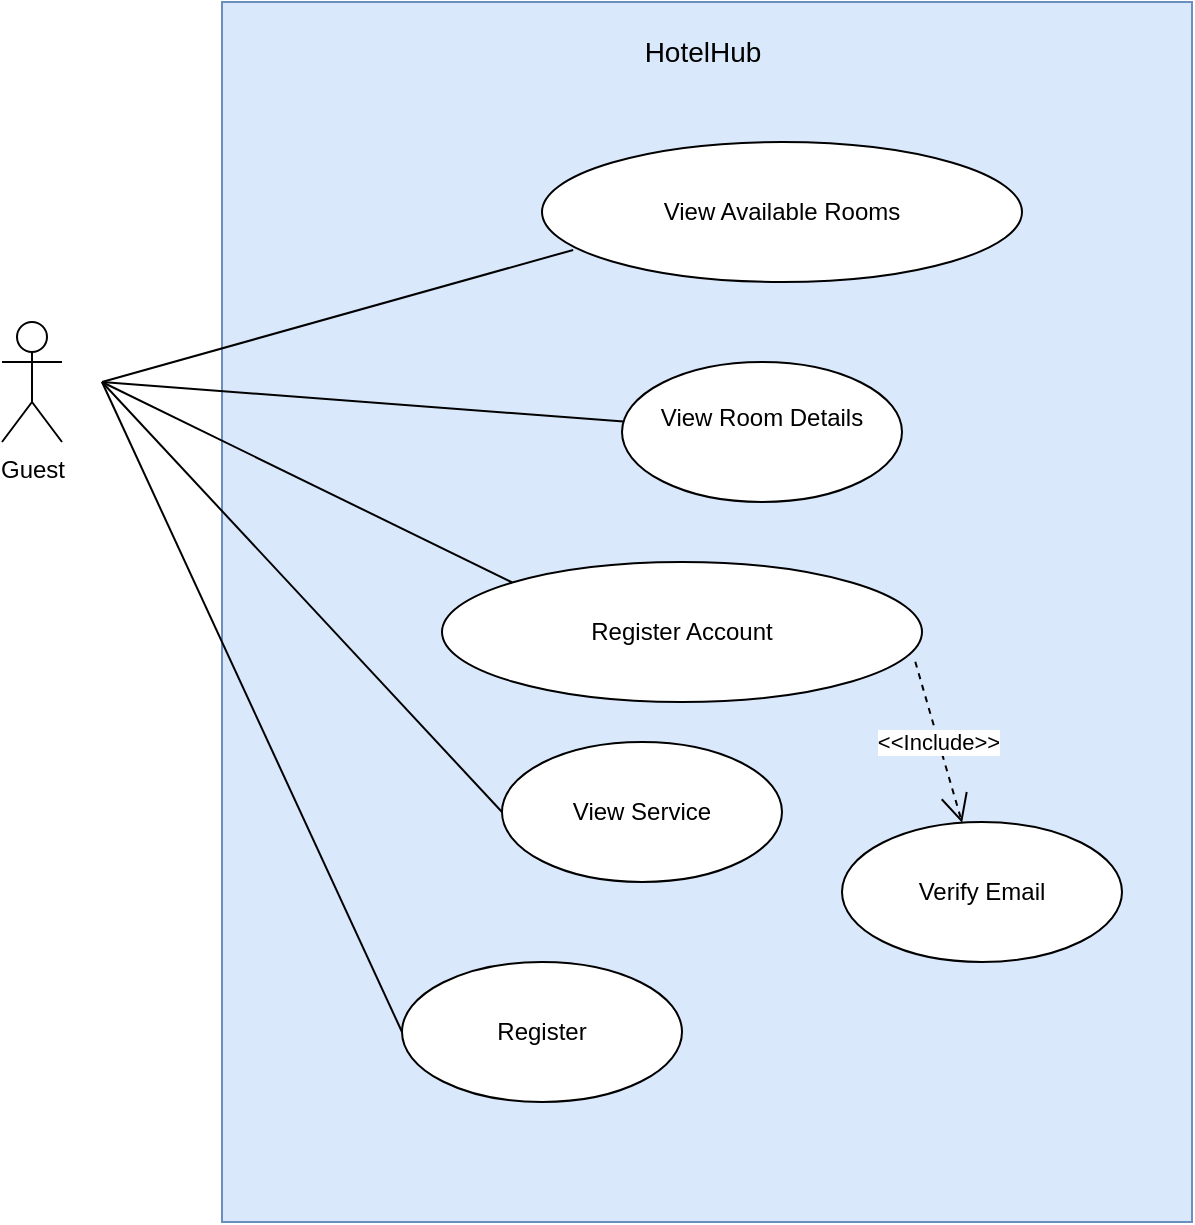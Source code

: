 <mxfile pages="4">
    <diagram name="UCs for Online-Guest" id="UUYAxm8IGaj5LylT6_vU">
        <mxGraphModel dx="1028" dy="1740" grid="1" gridSize="10" guides="1" tooltips="1" connect="1" arrows="1" fold="1" page="1" pageScale="1" pageWidth="827" pageHeight="1169" math="0" shadow="0">
            <root>
                <mxCell id="0"/>
                <mxCell id="1" parent="0"/>
                <mxCell id="2" value="" style="rounded=0;whiteSpace=wrap;html=1;fillColor=#dae8fc;strokeColor=#6c8ebf;align=left;" vertex="1" parent="1">
                    <mxGeometry x="380" y="-50" width="485" height="610" as="geometry"/>
                </mxCell>
                <mxCell id="gb1_gQOQjEjK0gqlClVg-5" value="Guest" style="shape=umlActor;verticalLabelPosition=bottom;verticalAlign=top;html=1;outlineConnect=0;" parent="1" vertex="1">
                    <mxGeometry x="270" y="110" width="30" height="60" as="geometry"/>
                </mxCell>
                <mxCell id="gb1_gQOQjEjK0gqlClVg-71" value="View Available Rooms" style="ellipse;whiteSpace=wrap;html=1;" parent="1" vertex="1">
                    <mxGeometry x="540" y="20" width="240" height="70" as="geometry"/>
                </mxCell>
                <mxCell id="gb1_gQOQjEjK0gqlClVg-74" value="" style="endArrow=none;html=1;rounded=0;entryX=0.065;entryY=0.771;entryDx=0;entryDy=0;entryPerimeter=0;" parent="1" target="gb1_gQOQjEjK0gqlClVg-71" edge="1">
                    <mxGeometry width="50" height="50" relative="1" as="geometry">
                        <mxPoint x="320" y="140" as="sourcePoint"/>
                        <mxPoint x="370" y="90" as="targetPoint"/>
                    </mxGeometry>
                </mxCell>
                <mxCell id="gb1_gQOQjEjK0gqlClVg-75" value="" style="endArrow=none;html=1;rounded=0;" parent="1" target="gb1_gQOQjEjK0gqlClVg-76" edge="1">
                    <mxGeometry width="50" height="50" relative="1" as="geometry">
                        <mxPoint x="320" y="140" as="sourcePoint"/>
                        <mxPoint x="450" y="410" as="targetPoint"/>
                    </mxGeometry>
                </mxCell>
                <mxCell id="gb1_gQOQjEjK0gqlClVg-76" value="&#xa;View Room Details&#xa;&#xa;" style="ellipse;whiteSpace=wrap;html=1;" parent="1" vertex="1">
                    <mxGeometry x="580" y="130" width="140" height="70" as="geometry"/>
                </mxCell>
                <mxCell id="gb1_gQOQjEjK0gqlClVg-77" value="Register Account" style="ellipse;whiteSpace=wrap;html=1;" parent="1" vertex="1">
                    <mxGeometry x="490" y="230" width="240" height="70" as="geometry"/>
                </mxCell>
                <mxCell id="gb1_gQOQjEjK0gqlClVg-78" value="View Service" style="ellipse;whiteSpace=wrap;html=1;" parent="1" vertex="1">
                    <mxGeometry x="520" y="320" width="140" height="70" as="geometry"/>
                </mxCell>
                <mxCell id="gb1_gQOQjEjK0gqlClVg-81" value="Register" style="ellipse;whiteSpace=wrap;html=1;" parent="1" vertex="1">
                    <mxGeometry x="470" y="430" width="140" height="70" as="geometry"/>
                </mxCell>
                <mxCell id="gb1_gQOQjEjK0gqlClVg-85" value="" style="endArrow=none;html=1;rounded=0;entryX=0;entryY=0;entryDx=0;entryDy=0;" parent="1" target="gb1_gQOQjEjK0gqlClVg-77" edge="1">
                    <mxGeometry width="50" height="50" relative="1" as="geometry">
                        <mxPoint x="320" y="140" as="sourcePoint"/>
                        <mxPoint x="450" y="640" as="targetPoint"/>
                    </mxGeometry>
                </mxCell>
                <mxCell id="gb1_gQOQjEjK0gqlClVg-86" value="" style="endArrow=none;html=1;rounded=0;entryX=0;entryY=0.5;entryDx=0;entryDy=0;" parent="1" target="gb1_gQOQjEjK0gqlClVg-78" edge="1">
                    <mxGeometry width="50" height="50" relative="1" as="geometry">
                        <mxPoint x="320" y="140" as="sourcePoint"/>
                        <mxPoint x="450" y="640" as="targetPoint"/>
                    </mxGeometry>
                </mxCell>
                <mxCell id="gb1_gQOQjEjK0gqlClVg-89" value="" style="endArrow=none;html=1;rounded=0;entryX=0;entryY=0.5;entryDx=0;entryDy=0;" parent="1" target="gb1_gQOQjEjK0gqlClVg-81" edge="1">
                    <mxGeometry width="50" height="50" relative="1" as="geometry">
                        <mxPoint x="320" y="140" as="sourcePoint"/>
                        <mxPoint x="450" y="640" as="targetPoint"/>
                    </mxGeometry>
                </mxCell>
                <mxCell id="gb1_gQOQjEjK0gqlClVg-93" value="&amp;lt;&amp;lt;Include&amp;gt;&amp;gt;" style="endArrow=open;endSize=12;dashed=1;html=1;rounded=0;exitX=0.986;exitY=0.713;exitDx=0;exitDy=0;exitPerimeter=0;" parent="1" source="gb1_gQOQjEjK0gqlClVg-77" target="gb1_gQOQjEjK0gqlClVg-94" edge="1">
                    <mxGeometry width="160" relative="1" as="geometry">
                        <mxPoint x="670" y="280" as="sourcePoint"/>
                        <mxPoint x="510" y="470" as="targetPoint"/>
                        <Array as="points"/>
                    </mxGeometry>
                </mxCell>
                <mxCell id="gb1_gQOQjEjK0gqlClVg-94" value="Verify Email" style="ellipse;whiteSpace=wrap;html=1;" parent="1" vertex="1">
                    <mxGeometry x="690" y="360" width="140" height="70" as="geometry"/>
                </mxCell>
                <mxCell id="aTmPyMTQus4KjNJa9rsf-3" value="&lt;font style=&quot;font-size: 14px;&quot;&gt;HotelHub&lt;/font&gt;" style="text;html=1;align=center;verticalAlign=middle;resizable=0;points=[];autosize=1;strokeColor=none;fillColor=none;" vertex="1" parent="1">
                    <mxGeometry x="580" y="-40" width="80" height="30" as="geometry"/>
                </mxCell>
            </root>
        </mxGraphModel>
    </diagram>
    <diagram id="yP7Fj7oHT-WHHC3XObZ4" name="UCs for Customer">
        <mxGraphModel dx="1028" dy="571" grid="1" gridSize="10" guides="1" tooltips="1" connect="1" arrows="1" fold="1" page="1" pageScale="1" pageWidth="827" pageHeight="1169" math="0" shadow="0">
            <root>
                <mxCell id="0"/>
                <mxCell id="1" parent="0"/>
                <mxCell id="6gKidRqR57qKWLD1rREh-1" value="" style="whiteSpace=wrap;html=1;aspect=fixed;fillColor=#dae8fc;strokeColor=#6c8ebf;" vertex="1" parent="1">
                    <mxGeometry x="170" y="110" width="700" height="700" as="geometry"/>
                </mxCell>
                <mxCell id="jdnJ_0D07wWaDpS04h2k-12" value="User" style="shape=umlActor;verticalLabelPosition=bottom;verticalAlign=top;html=1;outlineConnect=0;" parent="1" vertex="1">
                    <mxGeometry x="110" y="390" width="30" height="60" as="geometry"/>
                </mxCell>
                <mxCell id="jdnJ_0D07wWaDpS04h2k-20" value="&lt;font style=&quot;font-size: 12px;&quot;&gt;&lt;b style=&quot;&quot;&gt;M&lt;/b&gt;&lt;/font&gt;" style="text;html=1;align=center;verticalAlign=middle;resizable=0;points=[];autosize=1;strokeColor=none;fillColor=none;" parent="1" vertex="1">
                    <mxGeometry x="100" y="370" width="30" height="30" as="geometry"/>
                </mxCell>
                <mxCell id="UQq5kFe5P4WevdxgdPki-1" value="&#xa;View Available Rooms&#xa;&#xa;" style="ellipse;whiteSpace=wrap;html=1;" parent="1" vertex="1">
                    <mxGeometry x="285" y="170" width="180" height="50" as="geometry"/>
                </mxCell>
                <mxCell id="UQq5kFe5P4WevdxgdPki-2" value="&lt;b&gt;&lt;font style=&quot;font-size: 14px;&quot;&gt;a&lt;/font&gt;&lt;/b&gt;" style="text;html=1;align=center;verticalAlign=middle;resizable=0;points=[];autosize=1;strokeColor=none;fillColor=none;" parent="1" vertex="1">
                    <mxGeometry x="280" y="160" width="30" height="30" as="geometry"/>
                </mxCell>
                <mxCell id="UQq5kFe5P4WevdxgdPki-4" value="Book Room" style="ellipse;whiteSpace=wrap;html=1;" parent="1" vertex="1">
                    <mxGeometry x="305.75" y="260" width="114.25" height="40" as="geometry"/>
                </mxCell>
                <mxCell id="UQq5kFe5P4WevdxgdPki-6" value="Make Payment" style="ellipse;whiteSpace=wrap;html=1;" parent="1" vertex="1">
                    <mxGeometry x="295.75" y="350" width="210" height="50" as="geometry"/>
                </mxCell>
                <mxCell id="UQq5kFe5P4WevdxgdPki-8" value="View Service" style="ellipse;whiteSpace=wrap;html=1;" parent="1" vertex="1">
                    <mxGeometry x="327.5" y="440" width="95" height="50" as="geometry"/>
                </mxCell>
                <mxCell id="UQq5kFe5P4WevdxgdPki-10" value="&lt;b&gt;&lt;font style=&quot;font-size: 14px;&quot;&gt;a&lt;/font&gt;&lt;/b&gt;" style="text;html=1;align=center;verticalAlign=middle;resizable=0;points=[];autosize=1;strokeColor=none;fillColor=none;" parent="1" vertex="1">
                    <mxGeometry x="320" y="430" width="30" height="30" as="geometry"/>
                </mxCell>
                <mxCell id="UQq5kFe5P4WevdxgdPki-11" value="Booking history" style="ellipse;whiteSpace=wrap;html=1;" parent="1" vertex="1">
                    <mxGeometry x="327" y="640" width="87" height="40" as="geometry"/>
                </mxCell>
                <mxCell id="UQq5kFe5P4WevdxgdPki-13" value="Feedback" style="ellipse;whiteSpace=wrap;html=1;" parent="1" vertex="1">
                    <mxGeometry x="320" y="730" width="70" height="39.5" as="geometry"/>
                </mxCell>
                <mxCell id="UQq5kFe5P4WevdxgdPki-14" value="Check Room Availability" style="ellipse;whiteSpace=wrap;html=1;" parent="1" vertex="1">
                    <mxGeometry x="597" y="250" width="140" height="50" as="geometry"/>
                </mxCell>
                <mxCell id="UQq5kFe5P4WevdxgdPki-15" value="Login" style="ellipse;whiteSpace=wrap;html=1;" parent="1" vertex="1">
                    <mxGeometry x="737" y="420" width="90" height="50" as="geometry"/>
                </mxCell>
                <mxCell id="UQq5kFe5P4WevdxgdPki-16" value="View Utility" style="ellipse;whiteSpace=wrap;html=1;" parent="1" vertex="1">
                    <mxGeometry x="311.25" y="550" width="118.5" height="50" as="geometry"/>
                </mxCell>
                <mxCell id="UQq5kFe5P4WevdxgdPki-18" value="&lt;span data-end=&quot;362&quot; data-start=&quot;339&quot;&gt;Apply Discount Code&lt;/span&gt;" style="ellipse;whiteSpace=wrap;html=1;" parent="1" vertex="1">
                    <mxGeometry x="457" y="470" width="140" height="50" as="geometry"/>
                </mxCell>
                <mxCell id="UQq5kFe5P4WevdxgdPki-19" value="&amp;lt;&amp;lt;Include&amp;gt;&amp;gt;" style="endArrow=open;endSize=12;dashed=1;html=1;rounded=0;exitX=1;exitY=0;exitDx=0;exitDy=0;entryX=0.387;entryY=1.009;entryDx=0;entryDy=0;entryPerimeter=0;" parent="1" source="UQq5kFe5P4WevdxgdPki-11" target="UQq5kFe5P4WevdxgdPki-15" edge="1">
                    <mxGeometry width="160" relative="1" as="geometry">
                        <mxPoint x="460" y="649.29" as="sourcePoint"/>
                        <mxPoint x="620" y="649.29" as="targetPoint"/>
                    </mxGeometry>
                </mxCell>
                <mxCell id="UQq5kFe5P4WevdxgdPki-21" value="" style="endArrow=block;dashed=1;endFill=0;endSize=12;html=1;rounded=0;entryX=1;entryY=1;entryDx=0;entryDy=0;exitX=0;exitY=0;exitDx=0;exitDy=0;" parent="1" source="UQq5kFe5P4WevdxgdPki-18" target="UQq5kFe5P4WevdxgdPki-6" edge="1">
                    <mxGeometry width="160" relative="1" as="geometry">
                        <mxPoint x="420" y="450" as="sourcePoint"/>
                        <mxPoint x="580" y="450" as="targetPoint"/>
                    </mxGeometry>
                </mxCell>
                <mxCell id="UQq5kFe5P4WevdxgdPki-23" value="&amp;lt;&amp;lt;Extend&amp;gt;&amp;gt;" style="edgeLabel;html=1;align=center;verticalAlign=middle;resizable=0;points=[];" parent="UQq5kFe5P4WevdxgdPki-21" connectable="0" vertex="1">
                    <mxGeometry x="0.058" y="1" relative="1" as="geometry">
                        <mxPoint x="-1" as="offset"/>
                    </mxGeometry>
                </mxCell>
                <mxCell id="UQq5kFe5P4WevdxgdPki-22" value="&amp;lt;&amp;lt;Include&amp;gt;&amp;gt;" style="endArrow=open;endSize=12;dashed=1;html=1;rounded=0;entryX=0;entryY=0;entryDx=0;entryDy=0;exitX=0.956;exitY=0.886;exitDx=0;exitDy=0;exitPerimeter=0;" parent="1" source="UQq5kFe5P4WevdxgdPki-4" target="UQq5kFe5P4WevdxgdPki-15" edge="1">
                    <mxGeometry width="160" relative="1" as="geometry">
                        <mxPoint x="420" y="450" as="sourcePoint"/>
                        <mxPoint x="580" y="450" as="targetPoint"/>
                    </mxGeometry>
                </mxCell>
                <mxCell id="UQq5kFe5P4WevdxgdPki-24" value="&amp;lt;&amp;lt;Include&amp;gt;&amp;gt;" style="endArrow=open;endSize=12;dashed=1;html=1;rounded=0;" parent="1" edge="1">
                    <mxGeometry width="160" relative="1" as="geometry">
                        <mxPoint x="420" y="290" as="sourcePoint"/>
                        <mxPoint x="607" y="290" as="targetPoint"/>
                    </mxGeometry>
                </mxCell>
                <mxCell id="UQq5kFe5P4WevdxgdPki-25" value="&amp;lt;&amp;lt;Include&amp;gt;&amp;gt;" style="endArrow=open;endSize=12;dashed=1;html=1;rounded=0;exitX=0.339;exitY=1.032;exitDx=0;exitDy=0;exitPerimeter=0;entryX=0.232;entryY=0.123;entryDx=0;entryDy=0;entryPerimeter=0;" parent="1" source="UQq5kFe5P4WevdxgdPki-4" target="UQq5kFe5P4WevdxgdPki-6" edge="1">
                    <mxGeometry x="0.046" y="46" width="160" relative="1" as="geometry">
                        <mxPoint x="150" y="550" as="sourcePoint"/>
                        <mxPoint x="310" y="550" as="targetPoint"/>
                        <mxPoint as="offset"/>
                    </mxGeometry>
                </mxCell>
                <mxCell id="UQq5kFe5P4WevdxgdPki-26" value="" style="endArrow=none;html=1;rounded=0;entryX=0.044;entryY=0.706;entryDx=0;entryDy=0;entryPerimeter=0;" parent="1" target="UQq5kFe5P4WevdxgdPki-1" edge="1">
                    <mxGeometry width="50" height="50" relative="1" as="geometry">
                        <mxPoint x="150" y="420" as="sourcePoint"/>
                        <mxPoint x="470" y="460" as="targetPoint"/>
                    </mxGeometry>
                </mxCell>
                <mxCell id="UQq5kFe5P4WevdxgdPki-27" value="" style="endArrow=none;html=1;rounded=0;entryX=0.047;entryY=0.832;entryDx=0;entryDy=0;entryPerimeter=0;" parent="1" target="UQq5kFe5P4WevdxgdPki-4" edge="1">
                    <mxGeometry width="50" height="50" relative="1" as="geometry">
                        <mxPoint x="150" y="420" as="sourcePoint"/>
                        <mxPoint x="312" y="320" as="targetPoint"/>
                    </mxGeometry>
                </mxCell>
                <mxCell id="UQq5kFe5P4WevdxgdPki-28" value="" style="endArrow=none;html=1;rounded=0;entryX=0;entryY=0.5;entryDx=0;entryDy=0;" parent="1" target="UQq5kFe5P4WevdxgdPki-6" edge="1">
                    <mxGeometry width="50" height="50" relative="1" as="geometry">
                        <mxPoint x="150" y="420" as="sourcePoint"/>
                        <mxPoint x="470" y="460" as="targetPoint"/>
                    </mxGeometry>
                </mxCell>
                <mxCell id="UQq5kFe5P4WevdxgdPki-30" value="" style="endArrow=none;html=1;rounded=0;entryX=0;entryY=0.5;entryDx=0;entryDy=0;" parent="1" target="UQq5kFe5P4WevdxgdPki-8" edge="1">
                    <mxGeometry width="50" height="50" relative="1" as="geometry">
                        <mxPoint x="150" y="420" as="sourcePoint"/>
                        <mxPoint x="465" y="500" as="targetPoint"/>
                    </mxGeometry>
                </mxCell>
                <mxCell id="UQq5kFe5P4WevdxgdPki-32" value="" style="endArrow=none;html=1;rounded=0;entryX=0;entryY=0;entryDx=0;entryDy=0;" parent="1" target="UQq5kFe5P4WevdxgdPki-16" edge="1">
                    <mxGeometry width="50" height="50" relative="1" as="geometry">
                        <mxPoint x="150" y="420" as="sourcePoint"/>
                        <mxPoint x="470" y="460" as="targetPoint"/>
                    </mxGeometry>
                </mxCell>
                <mxCell id="UQq5kFe5P4WevdxgdPki-33" value="" style="endArrow=none;html=1;rounded=0;entryX=0.056;entryY=0.246;entryDx=0;entryDy=0;entryPerimeter=0;" parent="1" target="UQq5kFe5P4WevdxgdPki-11" edge="1">
                    <mxGeometry width="50" height="50" relative="1" as="geometry">
                        <mxPoint x="150" y="420" as="sourcePoint"/>
                        <mxPoint x="220" y="690" as="targetPoint"/>
                    </mxGeometry>
                </mxCell>
                <mxCell id="UQq5kFe5P4WevdxgdPki-34" value="" style="endArrow=none;html=1;rounded=0;entryX=0;entryY=0;entryDx=0;entryDy=0;" parent="1" target="UQq5kFe5P4WevdxgdPki-13" edge="1">
                    <mxGeometry width="50" height="50" relative="1" as="geometry">
                        <mxPoint x="150" y="420" as="sourcePoint"/>
                        <mxPoint x="470" y="460" as="targetPoint"/>
                    </mxGeometry>
                </mxCell>
                <mxCell id="mRIiTU6XPGJrWF04GFpg-1" value="&lt;font style=&quot;font-size: 18px;&quot;&gt;HotelHub&lt;/font&gt;" style="text;html=1;align=center;verticalAlign=middle;resizable=0;points=[];autosize=1;strokeColor=none;fillColor=none;" vertex="1" parent="1">
                    <mxGeometry x="477" y="125" width="100" height="40" as="geometry"/>
                </mxCell>
            </root>
        </mxGraphModel>
    </diagram>
    <diagram id="q-ga9_ek5Ry9_F8F7PjM" name="UCs for Receptionist">
        <mxGraphModel dx="1209" dy="672" grid="1" gridSize="10" guides="1" tooltips="1" connect="1" arrows="1" fold="1" page="1" pageScale="1" pageWidth="827" pageHeight="1169" math="0" shadow="0">
            <root>
                <mxCell id="0"/>
                <mxCell id="1" parent="0"/>
                <mxCell id="cIXXodUdjPj4pNGeLcOa-2" value="" style="whiteSpace=wrap;html=1;aspect=fixed;fillColor=#dae8fc;strokeColor=#6c8ebf;" vertex="1" parent="1">
                    <mxGeometry x="90" y="240" width="820" height="820" as="geometry"/>
                </mxCell>
                <mxCell id="DQ7Vff3KMetGuW1LnDB--1" value="Receptionist&lt;div&gt;&lt;br&gt;&lt;/div&gt;" style="shape=umlActor;verticalLabelPosition=bottom;verticalAlign=top;html=1;outlineConnect=0;" parent="1" vertex="1">
                    <mxGeometry x="20" y="490" width="30" height="60" as="geometry"/>
                </mxCell>
                <mxCell id="DQ7Vff3KMetGuW1LnDB--4" value="&lt;div&gt;View Room List&lt;/div&gt;&lt;div&gt;&lt;br&gt;&lt;/div&gt;&lt;div&gt;Search&lt;/div&gt;&lt;div&gt;Sort&amp;nbsp;&lt;/div&gt;&lt;div&gt;&lt;br&gt;&lt;/div&gt;" style="ellipse;whiteSpace=wrap;html=1;" parent="1" vertex="1">
                    <mxGeometry x="220" y="290" width="220" height="80" as="geometry"/>
                </mxCell>
                <mxCell id="DQ7Vff3KMetGuW1LnDB--5" value="" style="endArrow=none;html=1;rounded=0;fontSize=12;startSize=8;endSize=8;curved=1;entryX=0.946;entryY=0.303;entryDx=0;entryDy=0;entryPerimeter=0;exitX=0.045;exitY=0.314;exitDx=0;exitDy=0;exitPerimeter=0;" parent="1" source="DQ7Vff3KMetGuW1LnDB--4" target="DQ7Vff3KMetGuW1LnDB--4" edge="1">
                    <mxGeometry width="50" height="50" relative="1" as="geometry">
                        <mxPoint x="210" y="370" as="sourcePoint"/>
                        <mxPoint x="460" y="360" as="targetPoint"/>
                    </mxGeometry>
                </mxCell>
                <mxCell id="DQ7Vff3KMetGuW1LnDB--6" value="Update Room Status" style="ellipse;whiteSpace=wrap;html=1;" parent="1" vertex="1">
                    <mxGeometry x="240" y="410" width="160" height="50" as="geometry"/>
                </mxCell>
                <mxCell id="DQ7Vff3KMetGuW1LnDB--7" value="&lt;div&gt;View Customer List&lt;/div&gt;&lt;div&gt;&lt;br&gt;&lt;/div&gt;&lt;div&gt;Search&lt;/div&gt;&lt;div&gt;Sort&amp;nbsp;&lt;/div&gt;&lt;div&gt;&lt;br&gt;&lt;/div&gt;" style="ellipse;whiteSpace=wrap;html=1;" parent="1" vertex="1">
                    <mxGeometry x="210" y="500" width="220" height="80" as="geometry"/>
                </mxCell>
                <mxCell id="DQ7Vff3KMetGuW1LnDB--8" value="" style="endArrow=none;html=1;rounded=0;fontSize=12;startSize=8;endSize=8;curved=1;entryX=0.955;entryY=0.294;entryDx=0;entryDy=0;entryPerimeter=0;" parent="1" target="DQ7Vff3KMetGuW1LnDB--7" edge="1">
                    <mxGeometry width="50" height="50" relative="1" as="geometry">
                        <mxPoint x="220" y="524" as="sourcePoint"/>
                        <mxPoint x="420" y="610" as="targetPoint"/>
                    </mxGeometry>
                </mxCell>
                <mxCell id="DQ7Vff3KMetGuW1LnDB--9" value="Walk-in Booking Acceptance" style="ellipse;whiteSpace=wrap;html=1;" parent="1" vertex="1">
                    <mxGeometry x="240" y="630" width="190" height="40" as="geometry"/>
                </mxCell>
                <mxCell id="DQ7Vff3KMetGuW1LnDB--10" value="Modify Booking" style="ellipse;whiteSpace=wrap;html=1;" parent="1" vertex="1">
                    <mxGeometry x="225" y="750" width="120" height="60" as="geometry"/>
                </mxCell>
                <mxCell id="DQ7Vff3KMetGuW1LnDB--11" value="Receive Payment" style="ellipse;whiteSpace=wrap;html=1;" parent="1" vertex="1">
                    <mxGeometry x="227.5" y="850" width="115" height="60" as="geometry"/>
                </mxCell>
                <mxCell id="DQ7Vff3KMetGuW1LnDB--12" value="Generate Invoice" style="ellipse;whiteSpace=wrap;html=1;" parent="1" vertex="1">
                    <mxGeometry x="227.5" y="940" width="120" height="60" as="geometry"/>
                </mxCell>
                <mxCell id="DQ7Vff3KMetGuW1LnDB--13" value="Search" style="ellipse;whiteSpace=wrap;html=1;" parent="1" vertex="1">
                    <mxGeometry x="620" y="290" width="110" height="55" as="geometry"/>
                </mxCell>
                <mxCell id="DQ7Vff3KMetGuW1LnDB--14" value="Sort" style="ellipse;whiteSpace=wrap;html=1;" parent="1" vertex="1">
                    <mxGeometry x="580" y="420" width="100" height="50" as="geometry"/>
                </mxCell>
                <mxCell id="DQ7Vff3KMetGuW1LnDB--15" value="Search" style="ellipse;whiteSpace=wrap;html=1;" parent="1" vertex="1">
                    <mxGeometry x="640" y="530" width="110" height="55" as="geometry"/>
                </mxCell>
                <mxCell id="DQ7Vff3KMetGuW1LnDB--16" value="Sort" style="ellipse;whiteSpace=wrap;html=1;" parent="1" vertex="1">
                    <mxGeometry x="590" y="640" width="100" height="50" as="geometry"/>
                </mxCell>
                <mxCell id="DQ7Vff3KMetGuW1LnDB--17" value="View Booking Details" style="ellipse;whiteSpace=wrap;html=1;" parent="1" vertex="1">
                    <mxGeometry x="510" y="750" width="180" height="60" as="geometry"/>
                </mxCell>
                <mxCell id="DQ7Vff3KMetGuW1LnDB--18" value="&amp;lt;&amp;lt;include&amp;gt;&amp;gt;" style="endArrow=open;endSize=12;dashed=1;html=1;rounded=0;fontSize=12;curved=1;exitX=1;exitY=0.5;exitDx=0;exitDy=0;" parent="1" source="DQ7Vff3KMetGuW1LnDB--10" edge="1">
                    <mxGeometry width="160" relative="1" as="geometry">
                        <mxPoint x="360" y="779.44" as="sourcePoint"/>
                        <mxPoint x="510" y="779" as="targetPoint"/>
                    </mxGeometry>
                </mxCell>
                <mxCell id="DQ7Vff3KMetGuW1LnDB--19" value="&amp;lt;&amp;lt;Extend&amp;gt;&amp;gt;" style="endArrow=open;endSize=12;dashed=1;html=1;rounded=0;fontSize=12;curved=1;entryX=0.975;entryY=0.694;entryDx=0;entryDy=0;entryPerimeter=0;exitX=0;exitY=0;exitDx=0;exitDy=0;" parent="1" source="DQ7Vff3KMetGuW1LnDB--16" target="DQ7Vff3KMetGuW1LnDB--7" edge="1">
                    <mxGeometry x="-0.099" y="-4" width="160" relative="1" as="geometry">
                        <mxPoint x="420" y="700" as="sourcePoint"/>
                        <mxPoint x="580" y="700" as="targetPoint"/>
                        <Array as="points">
                            <mxPoint x="520" y="610"/>
                        </Array>
                        <mxPoint as="offset"/>
                    </mxGeometry>
                </mxCell>
                <mxCell id="DQ7Vff3KMetGuW1LnDB--20" value="&amp;lt;&amp;lt;Extend&amp;gt;&amp;gt;" style="endArrow=open;endSize=12;dashed=1;html=1;rounded=0;fontSize=12;curved=1;entryX=1;entryY=0.5;entryDx=0;entryDy=0;" parent="1" target="DQ7Vff3KMetGuW1LnDB--7" edge="1">
                    <mxGeometry x="0.2" y="-1" width="160" relative="1" as="geometry">
                        <mxPoint x="640" y="540" as="sourcePoint"/>
                        <mxPoint x="440" y="549" as="targetPoint"/>
                        <Array as="points">
                            <mxPoint x="660" y="550"/>
                            <mxPoint x="540" y="540"/>
                        </Array>
                        <mxPoint as="offset"/>
                    </mxGeometry>
                </mxCell>
                <mxCell id="DQ7Vff3KMetGuW1LnDB--21" value="&amp;lt;&amp;lt;Extend&amp;gt;&amp;gt;" style="endArrow=open;endSize=12;dashed=1;html=1;rounded=0;fontSize=12;curved=1;entryX=0.975;entryY=0.694;entryDx=0;entryDy=0;entryPerimeter=0;exitX=0;exitY=0;exitDx=0;exitDy=0;" parent="1" edge="1">
                    <mxGeometry x="-0.1" y="-4" width="160" relative="1" as="geometry">
                        <mxPoint x="584" y="432" as="sourcePoint"/>
                        <mxPoint x="414" y="360" as="targetPoint"/>
                        <Array as="points">
                            <mxPoint x="500" y="394"/>
                        </Array>
                        <mxPoint as="offset"/>
                    </mxGeometry>
                </mxCell>
                <mxCell id="DQ7Vff3KMetGuW1LnDB--22" value="&amp;lt;&amp;lt;Extend&amp;gt;&amp;gt;" style="endArrow=open;endSize=12;dashed=1;html=1;rounded=0;fontSize=12;curved=1;entryX=0.975;entryY=0.694;entryDx=0;entryDy=0;entryPerimeter=0;exitX=0;exitY=0.5;exitDx=0;exitDy=0;" parent="1" source="DQ7Vff3KMetGuW1LnDB--13" edge="1">
                    <mxGeometry x="-0.0" y="1" width="160" relative="1" as="geometry">
                        <mxPoint x="610" y="392" as="sourcePoint"/>
                        <mxPoint x="440" y="320" as="targetPoint"/>
                        <Array as="points"/>
                        <mxPoint as="offset"/>
                    </mxGeometry>
                </mxCell>
                <mxCell id="DQ7Vff3KMetGuW1LnDB--23" value="" style="endArrow=none;html=1;rounded=0;fontSize=12;startSize=8;endSize=8;curved=1;entryX=0.053;entryY=0.7;entryDx=0;entryDy=0;entryPerimeter=0;" parent="1" target="DQ7Vff3KMetGuW1LnDB--4" edge="1">
                    <mxGeometry width="50" height="50" relative="1" as="geometry">
                        <mxPoint x="70" y="550" as="sourcePoint"/>
                        <mxPoint x="190" y="354" as="targetPoint"/>
                    </mxGeometry>
                </mxCell>
                <mxCell id="DQ7Vff3KMetGuW1LnDB--24" value="" style="endArrow=none;html=1;rounded=0;fontSize=12;startSize=8;endSize=8;curved=1;entryX=0.07;entryY=0.745;entryDx=0;entryDy=0;entryPerimeter=0;" parent="1" target="DQ7Vff3KMetGuW1LnDB--6" edge="1">
                    <mxGeometry width="50" height="50" relative="1" as="geometry">
                        <mxPoint x="70" y="550" as="sourcePoint"/>
                        <mxPoint x="252" y="470" as="targetPoint"/>
                    </mxGeometry>
                </mxCell>
                <mxCell id="DQ7Vff3KMetGuW1LnDB--25" value="" style="endArrow=none;html=1;rounded=0;fontSize=12;startSize=8;endSize=8;curved=1;entryX=0.25;entryY=0.062;entryDx=0;entryDy=0;entryPerimeter=0;" parent="1" target="DQ7Vff3KMetGuW1LnDB--9" edge="1">
                    <mxGeometry width="50" height="50" relative="1" as="geometry">
                        <mxPoint x="70" y="550" as="sourcePoint"/>
                        <mxPoint x="260" y="640" as="targetPoint"/>
                    </mxGeometry>
                </mxCell>
                <mxCell id="DQ7Vff3KMetGuW1LnDB--26" value="" style="endArrow=none;html=1;rounded=0;fontSize=12;startSize=8;endSize=8;curved=1;entryX=0.015;entryY=0.386;entryDx=0;entryDy=0;entryPerimeter=0;" parent="1" target="DQ7Vff3KMetGuW1LnDB--7" edge="1">
                    <mxGeometry width="50" height="50" relative="1" as="geometry">
                        <mxPoint x="70" y="550" as="sourcePoint"/>
                        <mxPoint x="200" y="520" as="targetPoint"/>
                    </mxGeometry>
                </mxCell>
                <mxCell id="DQ7Vff3KMetGuW1LnDB--27" value="" style="endArrow=none;html=1;rounded=0;fontSize=12;startSize=8;endSize=8;curved=1;" parent="1" target="DQ7Vff3KMetGuW1LnDB--10" edge="1">
                    <mxGeometry width="50" height="50" relative="1" as="geometry">
                        <mxPoint x="70" y="550" as="sourcePoint"/>
                        <mxPoint x="390" y="640" as="targetPoint"/>
                    </mxGeometry>
                </mxCell>
                <mxCell id="DQ7Vff3KMetGuW1LnDB--28" value="" style="endArrow=none;html=1;rounded=0;fontSize=12;startSize=8;endSize=8;curved=1;entryX=0;entryY=0;entryDx=0;entryDy=0;" parent="1" target="DQ7Vff3KMetGuW1LnDB--11" edge="1">
                    <mxGeometry width="50" height="50" relative="1" as="geometry">
                        <mxPoint x="70" y="550" as="sourcePoint"/>
                        <mxPoint x="240" y="660" as="targetPoint"/>
                    </mxGeometry>
                </mxCell>
                <mxCell id="DQ7Vff3KMetGuW1LnDB--29" value="" style="endArrow=none;html=1;rounded=0;fontSize=12;startSize=8;endSize=8;curved=1;entryX=0.09;entryY=0.233;entryDx=0;entryDy=0;entryPerimeter=0;" parent="1" target="DQ7Vff3KMetGuW1LnDB--12" edge="1">
                    <mxGeometry width="50" height="50" relative="1" as="geometry">
                        <mxPoint x="70" y="550" as="sourcePoint"/>
                        <mxPoint x="240" y="820" as="targetPoint"/>
                    </mxGeometry>
                </mxCell>
                <mxCell id="lRla-dwZfGVyRkPFORyK-1" value="1-nhập cccd&lt;div&gt;2-nhập fullname guest&lt;/div&gt;" style="text;html=1;align=center;verticalAlign=middle;resizable=0;points=[];autosize=1;strokeColor=none;fillColor=none;" parent="1" vertex="1">
                    <mxGeometry x="410" y="683" width="140" height="40" as="geometry"/>
                </mxCell>
                <mxCell id="hLy27A7NQkv5bNYfbLKX-1" value="&lt;font style=&quot;font-size: 18px;&quot;&gt;HotelHub&lt;/font&gt;" style="text;html=1;align=center;verticalAlign=middle;resizable=0;points=[];autosize=1;strokeColor=none;fillColor=none;" vertex="1" parent="1">
                    <mxGeometry x="475" y="255" width="100" height="40" as="geometry"/>
                </mxCell>
            </root>
        </mxGraphModel>
    </diagram>
    <diagram id="BgvCkpG7qa3365wtNF8l" name="UCs for Manager">
        <mxGraphModel dx="6056" dy="3542" grid="1" gridSize="10" guides="1" tooltips="1" connect="1" arrows="1" fold="1" page="0" pageScale="1" pageWidth="827" pageHeight="1169" background="none" math="0" shadow="0">
            <root>
                <mxCell id="0"/>
                <mxCell id="1" parent="0"/>
                <mxCell id="AE3sRVwCtPUi37FoBuNn-4" value="" style="rounded=0;whiteSpace=wrap;html=1;fillColor=#dae8fc;strokeColor=#6c8ebf;" vertex="1" parent="1">
                    <mxGeometry x="-3630" y="-2390" width="1010" height="1730" as="geometry"/>
                </mxCell>
                <mxCell id="LJJnT18B9IQdikHcgreg-1" value="Manager" style="shape=umlActor;verticalLabelPosition=bottom;verticalAlign=top;html=1;" parent="1" vertex="1">
                    <mxGeometry x="-3710" y="-1720" width="30" height="60" as="geometry"/>
                </mxCell>
                <mxCell id="LJJnT18B9IQdikHcgreg-4" value="Receptionist" style="shape=umlActor;verticalLabelPosition=bottom;verticalAlign=top;html=1;" parent="1" vertex="1">
                    <mxGeometry x="-3710" y="-1920" width="30" height="60" as="geometry"/>
                </mxCell>
                <mxCell id="LJJnT18B9IQdikHcgreg-5" value="" style="endArrow=block;endSize=16;endFill=0;html=1;rounded=0;fontSize=12;curved=1;" parent="1" edge="1">
                    <mxGeometry width="160" relative="1" as="geometry">
                        <mxPoint x="-3695.34" y="-1730" as="sourcePoint"/>
                        <mxPoint x="-3695.34" y="-1830" as="targetPoint"/>
                    </mxGeometry>
                </mxCell>
                <mxCell id="LJJnT18B9IQdikHcgreg-7" value="&lt;b&gt;M&lt;/b&gt;" style="text;html=1;align=center;verticalAlign=middle;resizable=0;points=[];autosize=1;strokeColor=none;fillColor=none;fontSize=16;" parent="1" vertex="1">
                    <mxGeometry x="-3725" y="-1740" width="40" height="30" as="geometry"/>
                </mxCell>
                <mxCell id="LJJnT18B9IQdikHcgreg-8" value="&lt;b&gt;a&lt;/b&gt;" style="text;html=1;align=center;verticalAlign=middle;resizable=0;points=[];autosize=1;strokeColor=none;fillColor=none;fontSize=16;" parent="1" vertex="1">
                    <mxGeometry x="-3720" y="-1940" width="30" height="30" as="geometry"/>
                </mxCell>
                <mxCell id="LJJnT18B9IQdikHcgreg-9" value="Management Room" style="ellipse;whiteSpace=wrap;html=1;" parent="1" vertex="1">
                    <mxGeometry x="-3460" y="-2300" width="200" height="70" as="geometry"/>
                </mxCell>
                <mxCell id="LJJnT18B9IQdikHcgreg-10" value="View All Customers" style="ellipse;whiteSpace=wrap;html=1;" parent="1" vertex="1">
                    <mxGeometry x="-3460" y="-2180" width="200" height="70" as="geometry"/>
                </mxCell>
                <mxCell id="LJJnT18B9IQdikHcgreg-11" value="Update Customer Info" style="ellipse;whiteSpace=wrap;html=1;" parent="1" vertex="1">
                    <mxGeometry x="-3460" y="-2060" width="200" height="70" as="geometry"/>
                </mxCell>
                <mxCell id="LJJnT18B9IQdikHcgreg-12" value="Add New Room" style="ellipse;whiteSpace=wrap;html=1;" parent="1" vertex="1">
                    <mxGeometry x="-3080" y="-2330" width="190" height="70" as="geometry"/>
                </mxCell>
                <mxCell id="LJJnT18B9IQdikHcgreg-13" value="Edit Room Details" style="ellipse;whiteSpace=wrap;html=1;" parent="1" vertex="1">
                    <mxGeometry x="-3080" y="-2180" width="190" height="70" as="geometry"/>
                </mxCell>
                <mxCell id="LJJnT18B9IQdikHcgreg-14" value="Delete Room" style="ellipse;whiteSpace=wrap;html=1;" parent="1" vertex="1">
                    <mxGeometry x="-3080" y="-2050" width="170" height="70" as="geometry"/>
                </mxCell>
                <mxCell id="LJJnT18B9IQdikHcgreg-15" style="edgeStyle=none;curved=1;rounded=0;orthogonalLoop=1;jettySize=auto;html=1;exitX=0.5;exitY=1;exitDx=0;exitDy=0;fontSize=12;startSize=8;endSize=8;" parent="1" source="LJJnT18B9IQdikHcgreg-13" target="LJJnT18B9IQdikHcgreg-13" edge="1">
                    <mxGeometry relative="1" as="geometry"/>
                </mxCell>
                <mxCell id="LJJnT18B9IQdikHcgreg-16" value="Management Bookings" style="ellipse;whiteSpace=wrap;html=1;" parent="1" vertex="1">
                    <mxGeometry x="-3420" y="-1950" width="240" height="70" as="geometry"/>
                </mxCell>
                <mxCell id="LJJnT18B9IQdikHcgreg-17" value="View All Bookings" style="ellipse;whiteSpace=wrap;html=1;" parent="1" vertex="1">
                    <mxGeometry x="-2890" y="-1940" width="190" height="70" as="geometry"/>
                </mxCell>
                <mxCell id="LJJnT18B9IQdikHcgreg-18" value="Confirm Payment" style="ellipse;whiteSpace=wrap;html=1;" parent="1" vertex="1">
                    <mxGeometry x="-3420" y="-1820" width="170" height="70" as="geometry"/>
                </mxCell>
                <mxCell id="LJJnT18B9IQdikHcgreg-19" value="View Revenue Reports" style="ellipse;whiteSpace=wrap;html=1;" parent="1" vertex="1">
                    <mxGeometry x="-3260" y="-1740" width="190" height="70" as="geometry"/>
                </mxCell>
                <mxCell id="LJJnT18B9IQdikHcgreg-20" value="Management Employee" style="ellipse;whiteSpace=wrap;html=1;" parent="1" vertex="1">
                    <mxGeometry x="-3470" y="-1680" width="200" height="70" as="geometry"/>
                </mxCell>
                <mxCell id="LJJnT18B9IQdikHcgreg-21" value="Assign Roles" style="ellipse;whiteSpace=wrap;html=1;" parent="1" vertex="1">
                    <mxGeometry x="-3440" y="-1510" width="140" height="70" as="geometry"/>
                </mxCell>
                <mxCell id="LJJnT18B9IQdikHcgreg-22" value="Management Service" style="ellipse;whiteSpace=wrap;html=1;" parent="1" vertex="1">
                    <mxGeometry x="-3420" y="-1390" width="200" height="70" as="geometry"/>
                </mxCell>
                <mxCell id="LJJnT18B9IQdikHcgreg-23" value="Management Utility" style="ellipse;whiteSpace=wrap;html=1;" parent="1" vertex="1">
                    <mxGeometry x="-3460" y="-1250" width="200" height="70" as="geometry"/>
                </mxCell>
                <mxCell id="LJJnT18B9IQdikHcgreg-24" value="View Service" style="ellipse;whiteSpace=wrap;html=1;" parent="1" vertex="1">
                    <mxGeometry x="-3160" y="-1570" width="140" height="70" as="geometry"/>
                </mxCell>
                <mxCell id="LJJnT18B9IQdikHcgreg-25" value="Add Service" style="ellipse;whiteSpace=wrap;html=1;" parent="1" vertex="1">
                    <mxGeometry x="-2930" y="-1540" width="140" height="70" as="geometry"/>
                </mxCell>
                <mxCell id="LJJnT18B9IQdikHcgreg-26" value="Update Service" style="ellipse;whiteSpace=wrap;html=1;" parent="1" vertex="1">
                    <mxGeometry x="-2800" y="-1430" width="140" height="70" as="geometry"/>
                </mxCell>
                <mxCell id="LJJnT18B9IQdikHcgreg-27" value="Delete Service" style="ellipse;whiteSpace=wrap;html=1;" parent="1" vertex="1">
                    <mxGeometry x="-2840" y="-1310" width="140" height="70" as="geometry"/>
                </mxCell>
                <mxCell id="LJJnT18B9IQdikHcgreg-28" value="Add Utility" style="ellipse;whiteSpace=wrap;html=1;" parent="1" vertex="1">
                    <mxGeometry x="-3090" y="-1250" width="140" height="70" as="geometry"/>
                </mxCell>
                <mxCell id="LJJnT18B9IQdikHcgreg-29" value="Delete Utility" style="ellipse;whiteSpace=wrap;html=1;" parent="1" vertex="1">
                    <mxGeometry x="-3380" y="-1070" width="140" height="70" as="geometry"/>
                </mxCell>
                <mxCell id="LJJnT18B9IQdikHcgreg-30" value="Update Promotion" style="ellipse;whiteSpace=wrap;html=1;" parent="1" vertex="1">
                    <mxGeometry x="-3170" y="-1140" width="140" height="70" as="geometry"/>
                </mxCell>
                <mxCell id="LJJnT18B9IQdikHcgreg-31" value="Management Promotion&lt;div&gt;&lt;br&gt;&lt;/div&gt;&lt;div&gt;&lt;br&gt;&lt;/div&gt;&lt;div&gt;&lt;br&gt;&lt;/div&gt;&lt;div&gt;Send&amp;nbsp;promotion&lt;/div&gt;" style="ellipse;whiteSpace=wrap;html=1;" parent="1" vertex="1">
                    <mxGeometry x="-3510" y="-900" width="380" height="90" as="geometry"/>
                </mxCell>
                <mxCell id="LJJnT18B9IQdikHcgreg-32" value="Add Promotion" style="ellipse;whiteSpace=wrap;html=1;" parent="1" vertex="1">
                    <mxGeometry x="-2990" y="-1040" width="190" height="70" as="geometry"/>
                </mxCell>
                <mxCell id="LJJnT18B9IQdikHcgreg-33" value="Update Promotion" style="ellipse;whiteSpace=wrap;html=1;" parent="1" vertex="1">
                    <mxGeometry x="-2865" y="-930" width="215" height="70" as="geometry"/>
                </mxCell>
                <mxCell id="LJJnT18B9IQdikHcgreg-35" value="Delete Promotion" style="ellipse;whiteSpace=wrap;html=1;" parent="1" vertex="1">
                    <mxGeometry x="-2980" y="-790" width="210" height="70" as="geometry"/>
                </mxCell>
                <mxCell id="LJJnT18B9IQdikHcgreg-36" value="" style="endArrow=none;html=1;rounded=0;fontSize=12;startSize=8;endSize=8;curved=1;entryX=0;entryY=0.5;entryDx=0;entryDy=0;" parent="1" target="LJJnT18B9IQdikHcgreg-18" edge="1">
                    <mxGeometry width="50" height="50" relative="1" as="geometry">
                        <mxPoint x="-3670" y="-1700" as="sourcePoint"/>
                        <mxPoint x="-3460" y="-1810" as="targetPoint"/>
                    </mxGeometry>
                </mxCell>
                <mxCell id="LJJnT18B9IQdikHcgreg-37" value="" style="endArrow=none;html=1;rounded=0;fontSize=12;startSize=8;endSize=8;curved=1;entryX=0.002;entryY=0.609;entryDx=0;entryDy=0;entryPerimeter=0;" parent="1" target="LJJnT18B9IQdikHcgreg-9" edge="1">
                    <mxGeometry width="50" height="50" relative="1" as="geometry">
                        <mxPoint x="-3670" y="-1700" as="sourcePoint"/>
                        <mxPoint x="-3430" y="-1830" as="targetPoint"/>
                    </mxGeometry>
                </mxCell>
                <mxCell id="LJJnT18B9IQdikHcgreg-38" value="" style="endArrow=none;html=1;rounded=0;fontSize=12;startSize=8;endSize=8;curved=1;entryX=0.018;entryY=0.631;entryDx=0;entryDy=0;entryPerimeter=0;" parent="1" target="LJJnT18B9IQdikHcgreg-10" edge="1">
                    <mxGeometry width="50" height="50" relative="1" as="geometry">
                        <mxPoint x="-3670" y="-1700" as="sourcePoint"/>
                        <mxPoint x="-3460" y="-1910" as="targetPoint"/>
                    </mxGeometry>
                </mxCell>
                <mxCell id="LJJnT18B9IQdikHcgreg-39" value="" style="endArrow=none;html=1;rounded=0;fontSize=12;startSize=8;endSize=8;curved=1;entryX=0.042;entryY=0.723;entryDx=0;entryDy=0;entryPerimeter=0;" parent="1" target="LJJnT18B9IQdikHcgreg-11" edge="1">
                    <mxGeometry width="50" height="50" relative="1" as="geometry">
                        <mxPoint x="-3670" y="-1700" as="sourcePoint"/>
                        <mxPoint x="-3460" y="-1910" as="targetPoint"/>
                    </mxGeometry>
                </mxCell>
                <mxCell id="LJJnT18B9IQdikHcgreg-41" value="" style="endArrow=none;html=1;rounded=0;fontSize=12;startSize=8;endSize=8;curved=1;entryX=0.058;entryY=0.251;entryDx=0;entryDy=0;entryPerimeter=0;" parent="1" target="LJJnT18B9IQdikHcgreg-21" edge="1">
                    <mxGeometry width="50" height="50" relative="1" as="geometry">
                        <mxPoint x="-3670" y="-1700" as="sourcePoint"/>
                        <mxPoint x="-3460" y="-1530" as="targetPoint"/>
                    </mxGeometry>
                </mxCell>
                <mxCell id="LJJnT18B9IQdikHcgreg-42" value="" style="endArrow=none;html=1;rounded=0;fontSize=12;startSize=8;endSize=8;curved=1;entryX=0;entryY=0.5;entryDx=0;entryDy=0;" parent="1" target="LJJnT18B9IQdikHcgreg-20" edge="1">
                    <mxGeometry width="50" height="50" relative="1" as="geometry">
                        <mxPoint x="-3670" y="-1700" as="sourcePoint"/>
                        <mxPoint x="-3430" y="-1530" as="targetPoint"/>
                    </mxGeometry>
                </mxCell>
                <mxCell id="LJJnT18B9IQdikHcgreg-43" value="" style="endArrow=none;html=1;rounded=0;fontSize=12;startSize=8;endSize=8;curved=1;entryX=0;entryY=0.5;entryDx=0;entryDy=0;" parent="1" target="LJJnT18B9IQdikHcgreg-19" edge="1">
                    <mxGeometry width="50" height="50" relative="1" as="geometry">
                        <mxPoint x="-3670" y="-1700" as="sourcePoint"/>
                        <mxPoint x="-3430" y="-1530" as="targetPoint"/>
                    </mxGeometry>
                </mxCell>
                <mxCell id="LJJnT18B9IQdikHcgreg-44" value="" style="endArrow=none;html=1;rounded=0;fontSize=12;startSize=8;endSize=8;curved=1;entryX=0.106;entryY=0.238;entryDx=0;entryDy=0;entryPerimeter=0;" parent="1" target="LJJnT18B9IQdikHcgreg-22" edge="1">
                    <mxGeometry width="50" height="50" relative="1" as="geometry">
                        <mxPoint x="-3670" y="-1700" as="sourcePoint"/>
                        <mxPoint x="-3430" y="-1420" as="targetPoint"/>
                    </mxGeometry>
                </mxCell>
                <mxCell id="LJJnT18B9IQdikHcgreg-45" value="" style="endArrow=none;html=1;rounded=0;fontSize=12;startSize=8;endSize=8;curved=1;entryX=0.104;entryY=0.222;entryDx=0;entryDy=0;entryPerimeter=0;" parent="1" target="LJJnT18B9IQdikHcgreg-23" edge="1">
                    <mxGeometry width="50" height="50" relative="1" as="geometry">
                        <mxPoint x="-3670" y="-1700" as="sourcePoint"/>
                        <mxPoint x="-3430" y="-1420" as="targetPoint"/>
                    </mxGeometry>
                </mxCell>
                <mxCell id="LJJnT18B9IQdikHcgreg-46" value="" style="endArrow=none;html=1;rounded=0;fontSize=12;startSize=8;endSize=8;curved=1;entryX=0.08;entryY=0.233;entryDx=0;entryDy=0;entryPerimeter=0;" parent="1" target="LJJnT18B9IQdikHcgreg-31" edge="1">
                    <mxGeometry width="50" height="50" relative="1" as="geometry">
                        <mxPoint x="-3670" y="-1700" as="sourcePoint"/>
                        <mxPoint x="-3240" y="-1460" as="targetPoint"/>
                    </mxGeometry>
                </mxCell>
                <mxCell id="LJJnT18B9IQdikHcgreg-47" value="&amp;lt;&amp;lt;Include&amp;gt;&amp;gt;" style="endArrow=open;endSize=12;dashed=1;html=1;rounded=0;fontSize=12;curved=1;entryX=0;entryY=0.5;entryDx=0;entryDy=0;" parent="1" target="LJJnT18B9IQdikHcgreg-17" edge="1">
                    <mxGeometry width="160" relative="1" as="geometry">
                        <mxPoint x="-3180" y="-1916" as="sourcePoint"/>
                        <mxPoint x="-3020" y="-1916" as="targetPoint"/>
                    </mxGeometry>
                </mxCell>
                <mxCell id="LJJnT18B9IQdikHcgreg-52" value="&amp;lt;&amp;lt;Include&amp;gt;&amp;gt;" style="endArrow=open;endSize=12;dashed=1;html=1;rounded=0;fontSize=12;curved=1;entryX=0;entryY=0;entryDx=0;entryDy=0;exitX=0.963;exitY=0.758;exitDx=0;exitDy=0;exitPerimeter=0;" parent="1" source="LJJnT18B9IQdikHcgreg-9" target="LJJnT18B9IQdikHcgreg-14" edge="1">
                    <mxGeometry width="160" relative="1" as="geometry">
                        <mxPoint x="-3110" y="-2070" as="sourcePoint"/>
                        <mxPoint x="-2820" y="-2059" as="targetPoint"/>
                    </mxGeometry>
                </mxCell>
                <mxCell id="LJJnT18B9IQdikHcgreg-53" value="&amp;lt;&amp;lt;Include&amp;gt;&amp;gt;" style="endArrow=open;endSize=12;dashed=1;html=1;rounded=0;fontSize=12;curved=1;entryX=0.014;entryY=0.649;entryDx=0;entryDy=0;exitX=0.95;exitY=0.714;exitDx=0;exitDy=0;exitPerimeter=0;entryPerimeter=0;" parent="1" source="LJJnT18B9IQdikHcgreg-9" target="LJJnT18B9IQdikHcgreg-12" edge="1">
                    <mxGeometry width="160" relative="1" as="geometry">
                        <mxPoint x="-3170" y="-2310" as="sourcePoint"/>
                        <mxPoint x="-2880" y="-2299" as="targetPoint"/>
                    </mxGeometry>
                </mxCell>
                <mxCell id="LJJnT18B9IQdikHcgreg-54" value="&amp;lt;&amp;lt;Include&amp;gt;&amp;gt;" style="endArrow=open;endSize=12;dashed=1;html=1;rounded=0;fontSize=12;curved=1;" parent="1" target="LJJnT18B9IQdikHcgreg-13" edge="1">
                    <mxGeometry width="160" relative="1" as="geometry">
                        <mxPoint x="-3270" y="-2250" as="sourcePoint"/>
                        <mxPoint x="-2900" y="-2219" as="targetPoint"/>
                    </mxGeometry>
                </mxCell>
                <mxCell id="LJJnT18B9IQdikHcgreg-55" value="&lt;b&gt;a&lt;/b&gt;" style="text;html=1;align=center;verticalAlign=middle;resizable=0;points=[];autosize=1;strokeColor=none;fillColor=none;fontSize=16;" parent="1" vertex="1">
                    <mxGeometry x="-3440" y="-2060" width="30" height="30" as="geometry"/>
                </mxCell>
                <mxCell id="LJJnT18B9IQdikHcgreg-56" value="&lt;b&gt;a&lt;/b&gt;" style="text;html=1;align=center;verticalAlign=middle;resizable=0;points=[];autosize=1;strokeColor=none;fillColor=none;fontSize=16;" parent="1" vertex="1">
                    <mxGeometry x="-3160" y="-1580" width="30" height="30" as="geometry"/>
                </mxCell>
                <mxCell id="LJJnT18B9IQdikHcgreg-57" value="&amp;lt;&amp;lt;Include&amp;gt;&amp;gt;" style="endArrow=open;endSize=12;dashed=1;html=1;rounded=0;fontSize=12;curved=1;entryX=0.055;entryY=0.733;entryDx=0;entryDy=0;entryPerimeter=0;exitX=0.735;exitY=0.038;exitDx=0;exitDy=0;exitPerimeter=0;" parent="1" source="LJJnT18B9IQdikHcgreg-22" target="LJJnT18B9IQdikHcgreg-25" edge="1">
                    <mxGeometry x="0.344" y="-2" width="160" relative="1" as="geometry">
                        <mxPoint x="-3230" y="-1450" as="sourcePoint"/>
                        <mxPoint x="-2940" y="-1439" as="targetPoint"/>
                        <mxPoint as="offset"/>
                    </mxGeometry>
                </mxCell>
                <mxCell id="LJJnT18B9IQdikHcgreg-58" value="&amp;lt;&amp;lt;Include&amp;gt;&amp;gt;" style="endArrow=open;endSize=12;dashed=1;html=1;rounded=0;fontSize=12;curved=1;" parent="1" edge="1">
                    <mxGeometry width="160" relative="1" as="geometry">
                        <mxPoint x="-3265" y="-1390" as="sourcePoint"/>
                        <mxPoint x="-2800" y="-1389.17" as="targetPoint"/>
                    </mxGeometry>
                </mxCell>
                <mxCell id="LJJnT18B9IQdikHcgreg-59" value="&amp;lt;&amp;lt;Include&amp;gt;&amp;gt;" style="endArrow=open;endSize=12;dashed=1;html=1;rounded=0;fontSize=12;curved=1;entryX=0;entryY=0.5;entryDx=0;entryDy=0;exitX=1;exitY=0.5;exitDx=0;exitDy=0;" parent="1" source="LJJnT18B9IQdikHcgreg-22" edge="1">
                    <mxGeometry width="160" relative="1" as="geometry">
                        <mxPoint x="-3120" y="-1300" as="sourcePoint"/>
                        <mxPoint x="-2830" y="-1289" as="targetPoint"/>
                    </mxGeometry>
                </mxCell>
                <mxCell id="LJJnT18B9IQdikHcgreg-60" value="&amp;lt;&amp;lt;Include&amp;gt;&amp;gt;" style="endArrow=open;endSize=12;dashed=1;html=1;rounded=0;fontSize=12;curved=1;entryX=0;entryY=0.5;entryDx=0;entryDy=0;" parent="1" edge="1">
                    <mxGeometry x="0.338" y="15" width="160" relative="1" as="geometry">
                        <mxPoint x="-3260" y="-1390" as="sourcePoint"/>
                        <mxPoint x="-3140" y="-1509" as="targetPoint"/>
                        <mxPoint as="offset"/>
                    </mxGeometry>
                </mxCell>
                <mxCell id="LJJnT18B9IQdikHcgreg-61" value="&amp;lt;&amp;lt;Include&amp;gt;&amp;gt;" style="endArrow=open;endSize=12;dashed=1;html=1;rounded=0;fontSize=12;curved=1;entryX=0;entryY=0.5;entryDx=0;entryDy=0;exitX=0.985;exitY=0.695;exitDx=0;exitDy=0;exitPerimeter=0;" parent="1" source="LJJnT18B9IQdikHcgreg-23" target="LJJnT18B9IQdikHcgreg-28" edge="1">
                    <mxGeometry width="160" relative="1" as="geometry">
                        <mxPoint x="-3220" y="-1180" as="sourcePoint"/>
                        <mxPoint x="-2930" y="-1169" as="targetPoint"/>
                    </mxGeometry>
                </mxCell>
                <mxCell id="LJJnT18B9IQdikHcgreg-62" value="&amp;lt;&amp;lt;Include&amp;gt;&amp;gt;" style="endArrow=open;endSize=12;dashed=1;html=1;rounded=0;fontSize=12;curved=1;entryX=0;entryY=0;entryDx=0;entryDy=0;exitX=1;exitY=1;exitDx=0;exitDy=0;" parent="1" source="LJJnT18B9IQdikHcgreg-23" target="LJJnT18B9IQdikHcgreg-30" edge="1">
                    <mxGeometry width="160" relative="1" as="geometry">
                        <mxPoint x="-3240" y="-1200" as="sourcePoint"/>
                        <mxPoint x="-2950" y="-1189" as="targetPoint"/>
                    </mxGeometry>
                </mxCell>
                <mxCell id="LJJnT18B9IQdikHcgreg-63" value="&amp;lt;&amp;lt;Include&amp;gt;&amp;gt;" style="endArrow=open;endSize=12;dashed=1;html=1;rounded=0;fontSize=12;curved=1;entryX=0.388;entryY=-0.048;entryDx=0;entryDy=0;exitX=0.5;exitY=1;exitDx=0;exitDy=0;entryPerimeter=0;" parent="1" source="LJJnT18B9IQdikHcgreg-23" target="LJJnT18B9IQdikHcgreg-29" edge="1">
                    <mxGeometry width="160" relative="1" as="geometry">
                        <mxPoint x="-3380" y="-1160" as="sourcePoint"/>
                        <mxPoint x="-3090" y="-1149" as="targetPoint"/>
                    </mxGeometry>
                </mxCell>
                <mxCell id="LJJnT18B9IQdikHcgreg-64" value="&amp;lt;&amp;lt;Include&amp;gt;&amp;gt;" style="endArrow=open;endSize=12;dashed=1;html=1;rounded=0;fontSize=12;curved=1;entryX=0.023;entryY=0.571;entryDx=0;entryDy=0;exitX=0.947;exitY=0.25;exitDx=0;exitDy=0;exitPerimeter=0;entryPerimeter=0;" parent="1" source="LJJnT18B9IQdikHcgreg-31" target="LJJnT18B9IQdikHcgreg-33" edge="1">
                    <mxGeometry width="160" relative="1" as="geometry">
                        <mxPoint x="-3010" y="-900" as="sourcePoint"/>
                        <mxPoint x="-2720" y="-889" as="targetPoint"/>
                    </mxGeometry>
                </mxCell>
                <mxCell id="LJJnT18B9IQdikHcgreg-65" value="&amp;lt;&amp;lt;Include&amp;gt;&amp;gt;" style="endArrow=open;endSize=12;dashed=1;html=1;rounded=0;fontSize=12;curved=1;" parent="1" source="LJJnT18B9IQdikHcgreg-31" target="LJJnT18B9IQdikHcgreg-32" edge="1">
                    <mxGeometry width="160" relative="1" as="geometry">
                        <mxPoint x="-3110" y="-980" as="sourcePoint"/>
                        <mxPoint x="-2820" y="-969" as="targetPoint"/>
                    </mxGeometry>
                </mxCell>
                <mxCell id="LJJnT18B9IQdikHcgreg-66" value="&amp;lt;&amp;lt;Include&amp;gt;&amp;gt;" style="endArrow=open;endSize=12;dashed=1;html=1;rounded=0;fontSize=12;curved=1;entryX=0;entryY=0;entryDx=0;entryDy=0;exitX=0.92;exitY=0.783;exitDx=0;exitDy=0;exitPerimeter=0;" parent="1" source="LJJnT18B9IQdikHcgreg-31" target="LJJnT18B9IQdikHcgreg-35" edge="1">
                    <mxGeometry width="160" relative="1" as="geometry">
                        <mxPoint x="-3100" y="-840" as="sourcePoint"/>
                        <mxPoint x="-2810" y="-829" as="targetPoint"/>
                    </mxGeometry>
                </mxCell>
                <mxCell id="LJJnT18B9IQdikHcgreg-67" value="&amp;lt;&amp;lt;Include&amp;gt;&amp;gt;" style="endArrow=open;endSize=12;dashed=1;html=1;rounded=0;fontSize=12;curved=1;exitX=0.45;exitY=1;exitDx=0;exitDy=0;exitPerimeter=0;entryX=0.595;entryY=0.014;entryDx=0;entryDy=0;entryPerimeter=0;" parent="1" source="LJJnT18B9IQdikHcgreg-20" target="LJJnT18B9IQdikHcgreg-21" edge="1">
                    <mxGeometry width="160" relative="1" as="geometry">
                        <mxPoint x="-3380" y="-1600" as="sourcePoint"/>
                        <mxPoint x="-3310" y="-1570" as="targetPoint"/>
                    </mxGeometry>
                </mxCell>
                <mxCell id="LJJnT18B9IQdikHcgreg-68" value="" style="endArrow=none;html=1;rounded=0;fontSize=12;startSize=8;endSize=8;curved=1;exitX=0;exitY=0.5;exitDx=0;exitDy=0;entryX=1;entryY=0.5;entryDx=0;entryDy=0;" parent="1" source="LJJnT18B9IQdikHcgreg-31" target="LJJnT18B9IQdikHcgreg-31" edge="1">
                    <mxGeometry width="50" height="50" relative="1" as="geometry">
                        <mxPoint x="-3220" y="-960" as="sourcePoint"/>
                        <mxPoint x="-3170" y="-1010" as="targetPoint"/>
                    </mxGeometry>
                </mxCell>
                <mxCell id="LJJnT18B9IQdikHcgreg-69" style="edgeStyle=none;curved=1;rounded=0;orthogonalLoop=1;jettySize=auto;html=1;exitX=0.5;exitY=1;exitDx=0;exitDy=0;fontSize=12;startSize=8;endSize=8;" parent="1" source="LJJnT18B9IQdikHcgreg-31" target="LJJnT18B9IQdikHcgreg-31" edge="1">
                    <mxGeometry relative="1" as="geometry"/>
                </mxCell>
                <mxCell id="pj7GMOqY83nSnU84BV5J-2" value="&lt;font style=&quot;font-size: 36px;&quot;&gt;HotelHub&lt;/font&gt;" style="text;html=1;align=center;verticalAlign=middle;resizable=0;points=[];autosize=1;strokeColor=none;fillColor=none;" vertex="1" parent="1">
                    <mxGeometry x="-3220" y="-2375" width="170" height="60" as="geometry"/>
                </mxCell>
            </root>
        </mxGraphModel>
    </diagram>
</mxfile>